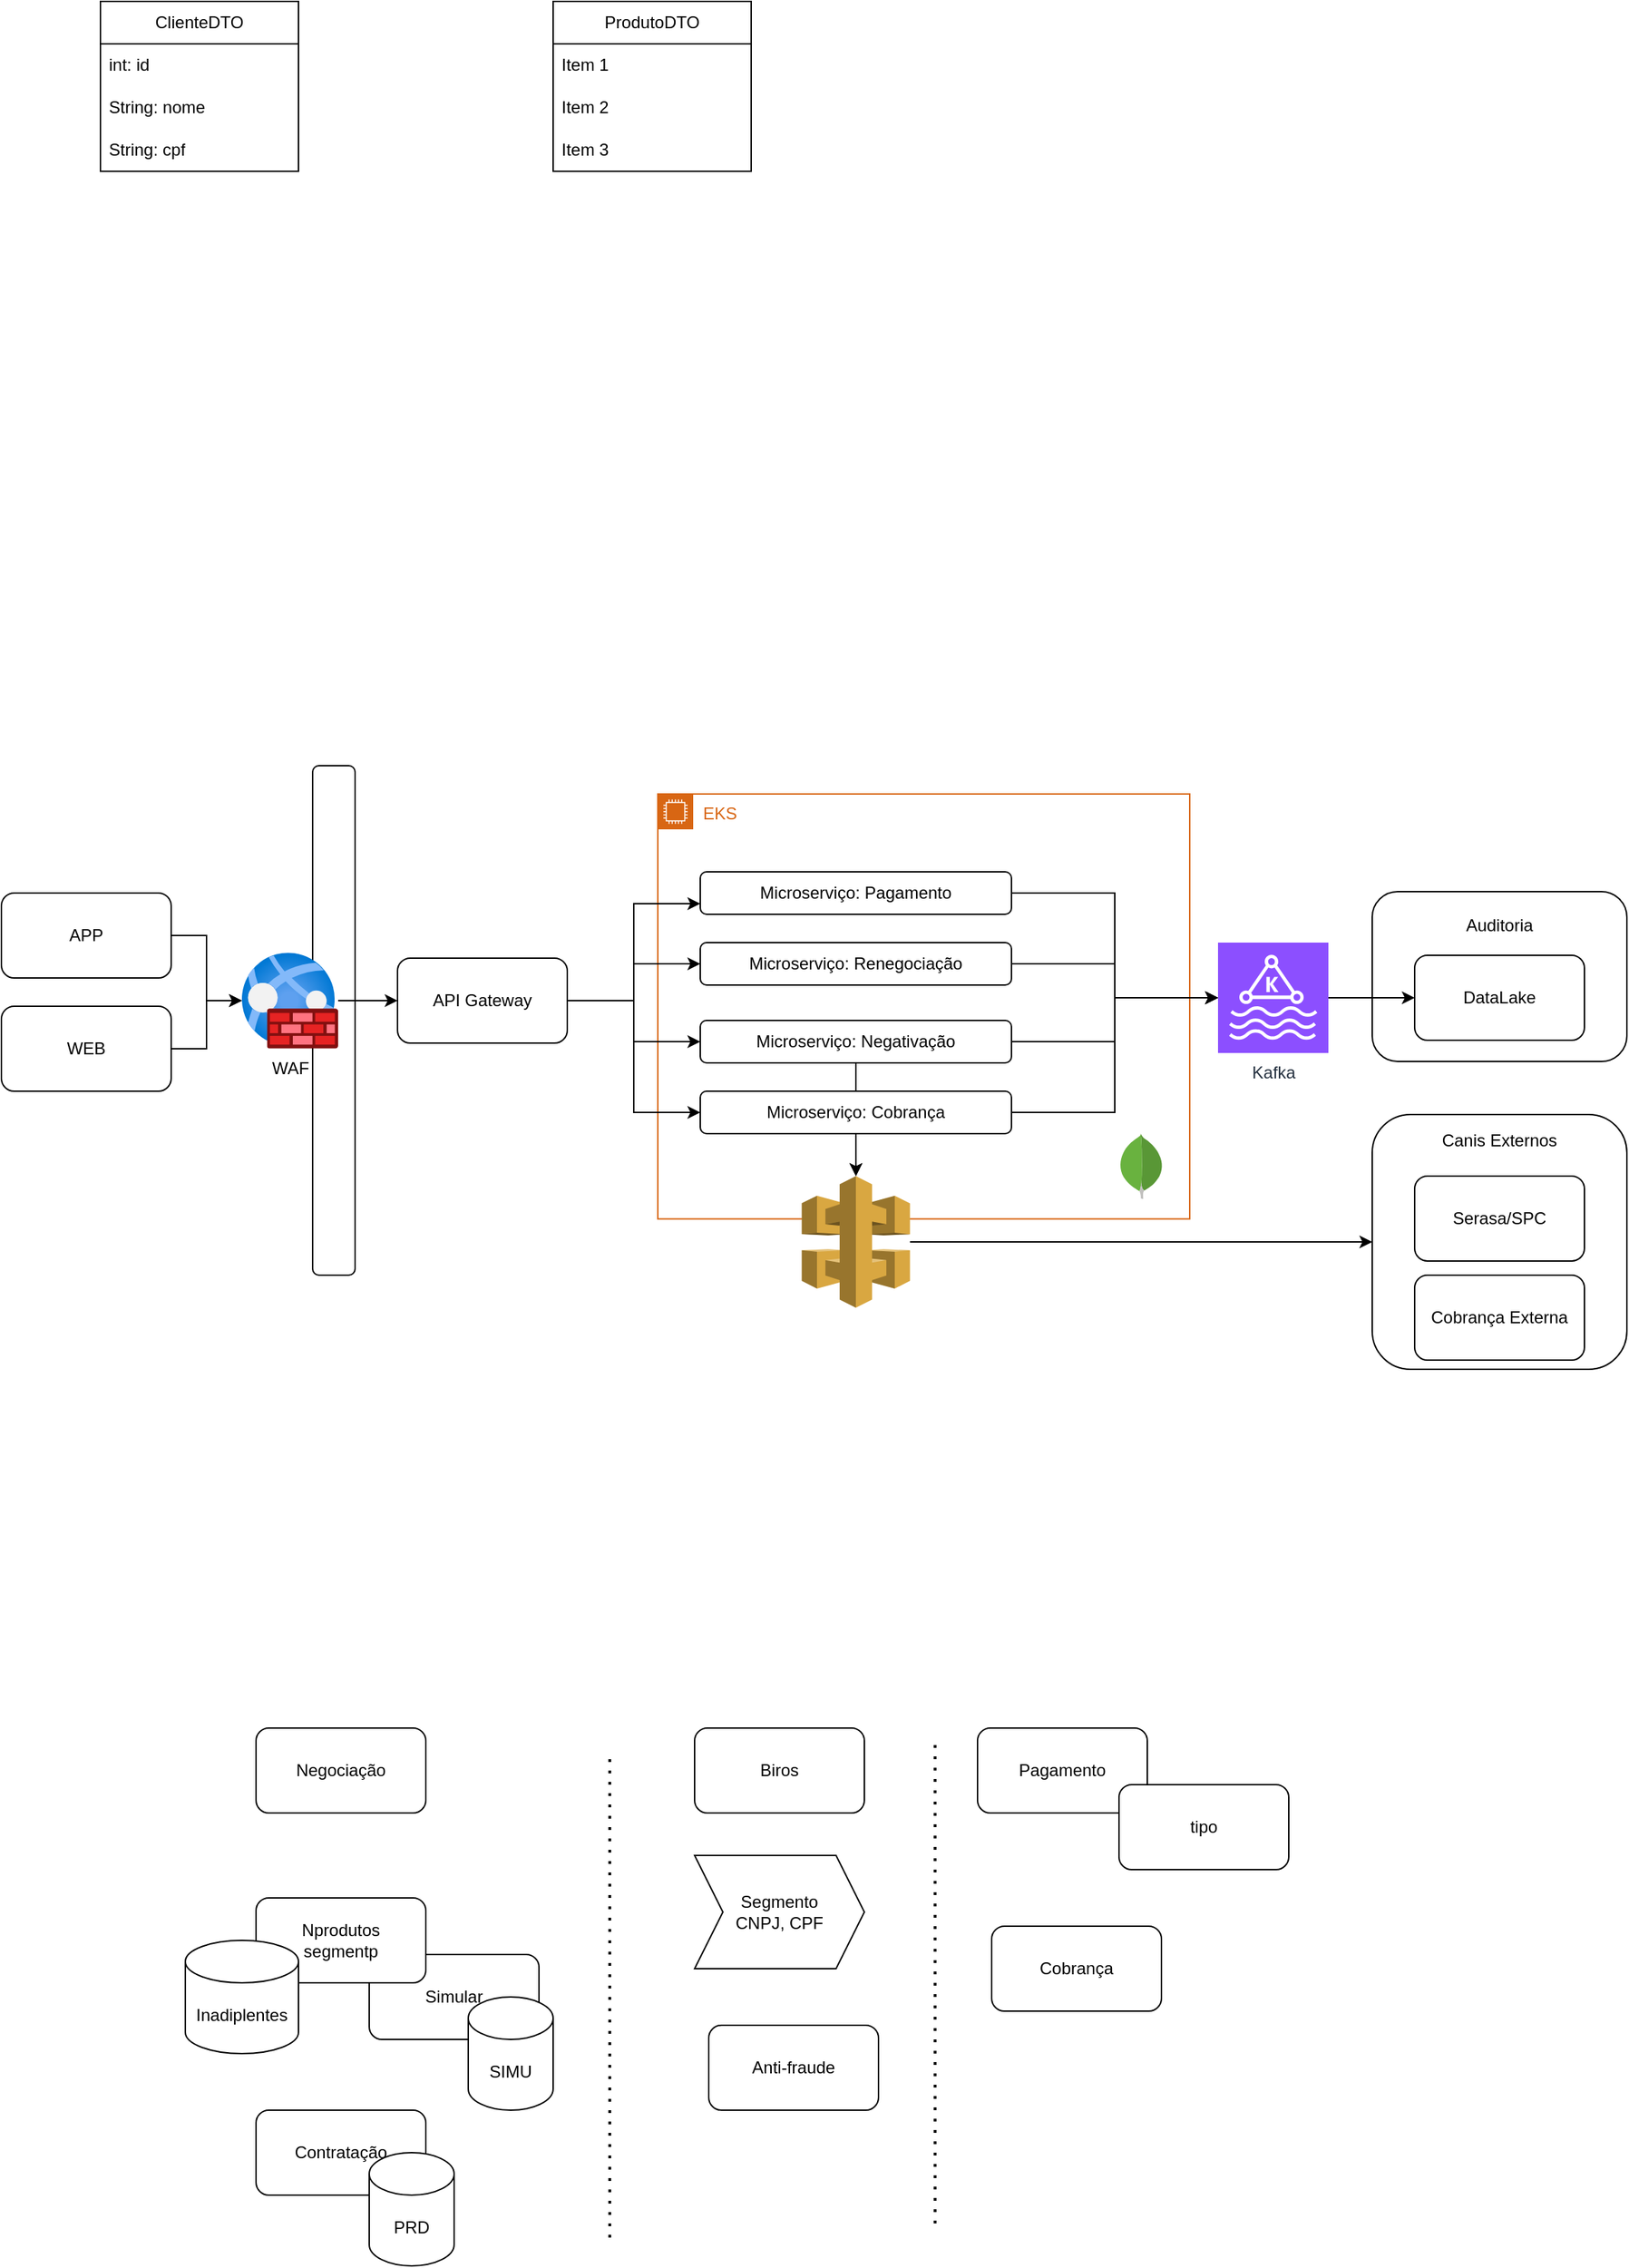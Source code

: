 <mxfile version="22.1.8" type="device">
  <diagram name="Página-1" id="Yy_p17RrvljdkBYsrUBA">
    <mxGraphModel dx="1801" dy="1539" grid="1" gridSize="10" guides="1" tooltips="1" connect="1" arrows="1" fold="1" page="1" pageScale="1" pageWidth="827" pageHeight="1169" math="0" shadow="0">
      <root>
        <mxCell id="0" />
        <mxCell id="1" parent="0" />
        <mxCell id="azIso4Ev8pZvLAATctcU-72" style="edgeStyle=orthogonalEdgeStyle;rounded=0;orthogonalLoop=1;jettySize=auto;html=1;" parent="1" source="azIso4Ev8pZvLAATctcU-36" target="azIso4Ev8pZvLAATctcU-56" edge="1">
          <mxGeometry relative="1" as="geometry" />
        </mxCell>
        <mxCell id="azIso4Ev8pZvLAATctcU-66" value="Auditoria&lt;br&gt;&lt;br&gt;&lt;br&gt;&lt;br&gt;&lt;br&gt;&lt;br&gt;" style="rounded=1;whiteSpace=wrap;html=1;" parent="1" vertex="1">
          <mxGeometry x="459" y="39" width="180" height="120" as="geometry" />
        </mxCell>
        <mxCell id="azIso4Ev8pZvLAATctcU-27" value="EKS&amp;nbsp;" style="points=[[0,0],[0.25,0],[0.5,0],[0.75,0],[1,0],[1,0.25],[1,0.5],[1,0.75],[1,1],[0.75,1],[0.5,1],[0.25,1],[0,1],[0,0.75],[0,0.5],[0,0.25]];outlineConnect=0;gradientColor=none;html=1;whiteSpace=wrap;fontSize=12;fontStyle=0;container=1;pointerEvents=0;collapsible=0;recursiveResize=0;shape=mxgraph.aws4.group;grIcon=mxgraph.aws4.group_ec2_instance_contents;strokeColor=#D86613;fillColor=none;verticalAlign=top;align=left;spacingLeft=30;fontColor=#D86613;dashed=0;" parent="1" vertex="1">
          <mxGeometry x="-46" y="-30" width="376" height="300.2" as="geometry" />
        </mxCell>
        <mxCell id="azIso4Ev8pZvLAATctcU-34" value="Microserviço: Pagamento" style="rounded=1;whiteSpace=wrap;html=1;" parent="azIso4Ev8pZvLAATctcU-27" vertex="1">
          <mxGeometry x="30" y="55" width="220" height="30" as="geometry" />
        </mxCell>
        <mxCell id="azIso4Ev8pZvLAATctcU-36" value="Microserviço: Negativação" style="rounded=1;whiteSpace=wrap;html=1;" parent="azIso4Ev8pZvLAATctcU-27" vertex="1">
          <mxGeometry x="30" y="160" width="220" height="30" as="geometry" />
        </mxCell>
        <mxCell id="azIso4Ev8pZvLAATctcU-35" value="Microserviço: Renegociação" style="rounded=1;whiteSpace=wrap;html=1;" parent="azIso4Ev8pZvLAATctcU-27" vertex="1">
          <mxGeometry x="30" y="105" width="220" height="30" as="geometry" />
        </mxCell>
        <mxCell id="azIso4Ev8pZvLAATctcU-37" value="Microserviço: Cobrança" style="rounded=1;whiteSpace=wrap;html=1;" parent="azIso4Ev8pZvLAATctcU-27" vertex="1">
          <mxGeometry x="30" y="210" width="220" height="30" as="geometry" />
        </mxCell>
        <mxCell id="azIso4Ev8pZvLAATctcU-45" value="Kafka" style="sketch=0;points=[[0,0,0],[0.25,0,0],[0.5,0,0],[0.75,0,0],[1,0,0],[0,1,0],[0.25,1,0],[0.5,1,0],[0.75,1,0],[1,1,0],[0,0.25,0],[0,0.5,0],[0,0.75,0],[1,0.25,0],[1,0.5,0],[1,0.75,0]];outlineConnect=0;fontColor=#232F3E;fillColor=#8C4FFF;strokeColor=#ffffff;dashed=0;verticalLabelPosition=bottom;verticalAlign=top;align=center;html=1;fontSize=12;fontStyle=0;aspect=fixed;shape=mxgraph.aws4.resourceIcon;resIcon=mxgraph.aws4.managed_streaming_for_kafka;" parent="azIso4Ev8pZvLAATctcU-27" vertex="1">
          <mxGeometry x="396" y="105" width="78" height="78" as="geometry" />
        </mxCell>
        <mxCell id="azIso4Ev8pZvLAATctcU-46" style="edgeStyle=orthogonalEdgeStyle;rounded=0;orthogonalLoop=1;jettySize=auto;html=1;entryX=0;entryY=0.5;entryDx=0;entryDy=0;entryPerimeter=0;" parent="azIso4Ev8pZvLAATctcU-27" source="azIso4Ev8pZvLAATctcU-34" target="azIso4Ev8pZvLAATctcU-45" edge="1">
          <mxGeometry relative="1" as="geometry" />
        </mxCell>
        <mxCell id="azIso4Ev8pZvLAATctcU-47" style="edgeStyle=orthogonalEdgeStyle;rounded=0;orthogonalLoop=1;jettySize=auto;html=1;" parent="azIso4Ev8pZvLAATctcU-27" source="azIso4Ev8pZvLAATctcU-35" target="azIso4Ev8pZvLAATctcU-45" edge="1">
          <mxGeometry relative="1" as="geometry" />
        </mxCell>
        <mxCell id="azIso4Ev8pZvLAATctcU-48" style="edgeStyle=orthogonalEdgeStyle;rounded=0;orthogonalLoop=1;jettySize=auto;html=1;" parent="azIso4Ev8pZvLAATctcU-27" source="azIso4Ev8pZvLAATctcU-36" target="azIso4Ev8pZvLAATctcU-45" edge="1">
          <mxGeometry relative="1" as="geometry">
            <mxPoint x="376" y="120" as="targetPoint" />
          </mxGeometry>
        </mxCell>
        <mxCell id="azIso4Ev8pZvLAATctcU-49" style="edgeStyle=orthogonalEdgeStyle;rounded=0;orthogonalLoop=1;jettySize=auto;html=1;entryX=0;entryY=0.5;entryDx=0;entryDy=0;entryPerimeter=0;" parent="azIso4Ev8pZvLAATctcU-27" source="azIso4Ev8pZvLAATctcU-37" target="azIso4Ev8pZvLAATctcU-45" edge="1">
          <mxGeometry relative="1" as="geometry">
            <mxPoint x="475" y="180" as="targetPoint" />
          </mxGeometry>
        </mxCell>
        <mxCell id="azIso4Ev8pZvLAATctcU-73" value="" style="dashed=0;outlineConnect=0;html=1;align=center;labelPosition=center;verticalLabelPosition=bottom;verticalAlign=top;shape=mxgraph.weblogos.mongodb" parent="azIso4Ev8pZvLAATctcU-27" vertex="1">
          <mxGeometry x="326" y="240" width="31.6" height="46.2" as="geometry" />
        </mxCell>
        <mxCell id="azIso4Ev8pZvLAATctcU-1" value="Simular" style="rounded=1;whiteSpace=wrap;html=1;" parent="1" vertex="1">
          <mxGeometry x="-250" y="790" width="120" height="60" as="geometry" />
        </mxCell>
        <mxCell id="azIso4Ev8pZvLAATctcU-2" value="Biros" style="rounded=1;whiteSpace=wrap;html=1;" parent="1" vertex="1">
          <mxGeometry x="-20" y="630" width="120" height="60" as="geometry" />
        </mxCell>
        <mxCell id="azIso4Ev8pZvLAATctcU-3" value="SIMU" style="shape=cylinder3;whiteSpace=wrap;html=1;boundedLbl=1;backgroundOutline=1;size=15;" parent="1" vertex="1">
          <mxGeometry x="-180" y="820" width="60" height="80" as="geometry" />
        </mxCell>
        <mxCell id="azIso4Ev8pZvLAATctcU-5" value="Nprodutos&lt;br&gt;segmentp" style="rounded=1;whiteSpace=wrap;html=1;" parent="1" vertex="1">
          <mxGeometry x="-330" y="750" width="120" height="60" as="geometry" />
        </mxCell>
        <mxCell id="azIso4Ev8pZvLAATctcU-7" value="Pagamento" style="rounded=1;whiteSpace=wrap;html=1;" parent="1" vertex="1">
          <mxGeometry x="180" y="630" width="120" height="60" as="geometry" />
        </mxCell>
        <mxCell id="azIso4Ev8pZvLAATctcU-8" value="Negociação" style="rounded=1;whiteSpace=wrap;html=1;" parent="1" vertex="1">
          <mxGeometry x="-330" y="630" width="120" height="60" as="geometry" />
        </mxCell>
        <mxCell id="azIso4Ev8pZvLAATctcU-9" value="Contratação" style="rounded=1;whiteSpace=wrap;html=1;" parent="1" vertex="1">
          <mxGeometry x="-330" y="900" width="120" height="60" as="geometry" />
        </mxCell>
        <mxCell id="azIso4Ev8pZvLAATctcU-4" value="PRD" style="shape=cylinder3;whiteSpace=wrap;html=1;boundedLbl=1;backgroundOutline=1;size=15;" parent="1" vertex="1">
          <mxGeometry x="-250" y="930" width="60" height="80" as="geometry" />
        </mxCell>
        <mxCell id="azIso4Ev8pZvLAATctcU-10" value="tipo" style="rounded=1;whiteSpace=wrap;html=1;" parent="1" vertex="1">
          <mxGeometry x="280" y="670" width="120" height="60" as="geometry" />
        </mxCell>
        <mxCell id="azIso4Ev8pZvLAATctcU-11" value="Cobrança" style="rounded=1;whiteSpace=wrap;html=1;" parent="1" vertex="1">
          <mxGeometry x="190" y="770" width="120" height="60" as="geometry" />
        </mxCell>
        <mxCell id="azIso4Ev8pZvLAATctcU-12" value="Inadiplentes" style="shape=cylinder3;whiteSpace=wrap;html=1;boundedLbl=1;backgroundOutline=1;size=15;" parent="1" vertex="1">
          <mxGeometry x="-380" y="780" width="80" height="80" as="geometry" />
        </mxCell>
        <mxCell id="azIso4Ev8pZvLAATctcU-13" value="" style="endArrow=none;dashed=1;html=1;dashPattern=1 3;strokeWidth=2;rounded=0;" parent="1" edge="1">
          <mxGeometry width="50" height="50" relative="1" as="geometry">
            <mxPoint x="-80" y="990" as="sourcePoint" />
            <mxPoint x="-80" y="650" as="targetPoint" />
          </mxGeometry>
        </mxCell>
        <mxCell id="azIso4Ev8pZvLAATctcU-14" value="" style="endArrow=none;dashed=1;html=1;dashPattern=1 3;strokeWidth=2;rounded=0;" parent="1" edge="1">
          <mxGeometry width="50" height="50" relative="1" as="geometry">
            <mxPoint x="150" y="980" as="sourcePoint" />
            <mxPoint x="150" y="640" as="targetPoint" />
          </mxGeometry>
        </mxCell>
        <mxCell id="azIso4Ev8pZvLAATctcU-15" value="Segmento&lt;br&gt;CNPJ, CPF" style="shape=step;perimeter=stepPerimeter;whiteSpace=wrap;html=1;fixedSize=1;" parent="1" vertex="1">
          <mxGeometry x="-20" y="720" width="120" height="80" as="geometry" />
        </mxCell>
        <mxCell id="azIso4Ev8pZvLAATctcU-16" value="Anti-fraude" style="rounded=1;whiteSpace=wrap;html=1;" parent="1" vertex="1">
          <mxGeometry x="-10" y="840" width="120" height="60" as="geometry" />
        </mxCell>
        <mxCell id="azIso4Ev8pZvLAATctcU-17" value="DataLake" style="rounded=1;whiteSpace=wrap;html=1;" parent="1" vertex="1">
          <mxGeometry x="489" y="84" width="120" height="60" as="geometry" />
        </mxCell>
        <mxCell id="azIso4Ev8pZvLAATctcU-23" style="edgeStyle=orthogonalEdgeStyle;rounded=0;orthogonalLoop=1;jettySize=auto;html=1;" parent="1" source="azIso4Ev8pZvLAATctcU-18" target="azIso4Ev8pZvLAATctcU-21" edge="1">
          <mxGeometry relative="1" as="geometry" />
        </mxCell>
        <mxCell id="azIso4Ev8pZvLAATctcU-18" value="APP" style="rounded=1;whiteSpace=wrap;html=1;" parent="1" vertex="1">
          <mxGeometry x="-510" y="40" width="120" height="60" as="geometry" />
        </mxCell>
        <mxCell id="azIso4Ev8pZvLAATctcU-24" style="edgeStyle=orthogonalEdgeStyle;rounded=0;orthogonalLoop=1;jettySize=auto;html=1;" parent="1" source="azIso4Ev8pZvLAATctcU-19" target="azIso4Ev8pZvLAATctcU-21" edge="1">
          <mxGeometry relative="1" as="geometry" />
        </mxCell>
        <mxCell id="azIso4Ev8pZvLAATctcU-19" value="WEB" style="rounded=1;whiteSpace=wrap;html=1;" parent="1" vertex="1">
          <mxGeometry x="-510" y="120" width="120" height="60" as="geometry" />
        </mxCell>
        <mxCell id="azIso4Ev8pZvLAATctcU-20" value="" style="rounded=1;whiteSpace=wrap;html=1;" parent="1" vertex="1">
          <mxGeometry x="-290" y="-50" width="30" height="360" as="geometry" />
        </mxCell>
        <mxCell id="azIso4Ev8pZvLAATctcU-26" style="edgeStyle=orthogonalEdgeStyle;rounded=0;orthogonalLoop=1;jettySize=auto;html=1;" parent="1" source="azIso4Ev8pZvLAATctcU-21" target="azIso4Ev8pZvLAATctcU-25" edge="1">
          <mxGeometry relative="1" as="geometry" />
        </mxCell>
        <mxCell id="azIso4Ev8pZvLAATctcU-21" value="WAF" style="image;aspect=fixed;html=1;points=[];align=center;fontSize=12;image=img/lib/azure2/networking/Web_Application_Firewall_Policies_WAF.svg;" parent="1" vertex="1">
          <mxGeometry x="-340" y="82" width="68" height="68" as="geometry" />
        </mxCell>
        <mxCell id="azIso4Ev8pZvLAATctcU-38" style="edgeStyle=orthogonalEdgeStyle;rounded=0;orthogonalLoop=1;jettySize=auto;html=1;entryX=0;entryY=0.75;entryDx=0;entryDy=0;" parent="1" source="azIso4Ev8pZvLAATctcU-25" target="azIso4Ev8pZvLAATctcU-34" edge="1">
          <mxGeometry relative="1" as="geometry" />
        </mxCell>
        <mxCell id="azIso4Ev8pZvLAATctcU-39" style="edgeStyle=orthogonalEdgeStyle;rounded=0;orthogonalLoop=1;jettySize=auto;html=1;entryX=0;entryY=0.5;entryDx=0;entryDy=0;" parent="1" source="azIso4Ev8pZvLAATctcU-25" target="azIso4Ev8pZvLAATctcU-35" edge="1">
          <mxGeometry relative="1" as="geometry" />
        </mxCell>
        <mxCell id="azIso4Ev8pZvLAATctcU-40" style="edgeStyle=orthogonalEdgeStyle;rounded=0;orthogonalLoop=1;jettySize=auto;html=1;entryX=0;entryY=0.5;entryDx=0;entryDy=0;" parent="1" source="azIso4Ev8pZvLAATctcU-25" target="azIso4Ev8pZvLAATctcU-36" edge="1">
          <mxGeometry relative="1" as="geometry" />
        </mxCell>
        <mxCell id="azIso4Ev8pZvLAATctcU-41" style="edgeStyle=orthogonalEdgeStyle;rounded=0;orthogonalLoop=1;jettySize=auto;html=1;entryX=0;entryY=0.5;entryDx=0;entryDy=0;" parent="1" source="azIso4Ev8pZvLAATctcU-25" target="azIso4Ev8pZvLAATctcU-37" edge="1">
          <mxGeometry relative="1" as="geometry" />
        </mxCell>
        <mxCell id="azIso4Ev8pZvLAATctcU-25" value="API Gateway" style="rounded=1;whiteSpace=wrap;html=1;" parent="1" vertex="1">
          <mxGeometry x="-230" y="86" width="120" height="60" as="geometry" />
        </mxCell>
        <mxCell id="azIso4Ev8pZvLAATctcU-51" style="edgeStyle=orthogonalEdgeStyle;rounded=0;orthogonalLoop=1;jettySize=auto;html=1;" parent="1" source="azIso4Ev8pZvLAATctcU-45" target="azIso4Ev8pZvLAATctcU-17" edge="1">
          <mxGeometry relative="1" as="geometry" />
        </mxCell>
        <mxCell id="azIso4Ev8pZvLAATctcU-59" value="Canis Externos&lt;br&gt;&lt;br&gt;&lt;br&gt;&lt;br&gt;&lt;br&gt;&lt;br&gt;&lt;br&gt;&lt;br&gt;&lt;br&gt;&lt;br&gt;&lt;br&gt;" style="rounded=1;whiteSpace=wrap;html=1;" parent="1" vertex="1">
          <mxGeometry x="459" y="196.5" width="180" height="180" as="geometry" />
        </mxCell>
        <mxCell id="azIso4Ev8pZvLAATctcU-60" value="Serasa/SPC" style="rounded=1;whiteSpace=wrap;html=1;" parent="1" vertex="1">
          <mxGeometry x="489" y="240" width="120" height="60" as="geometry" />
        </mxCell>
        <mxCell id="azIso4Ev8pZvLAATctcU-61" value="Cobrança Externa" style="rounded=1;whiteSpace=wrap;html=1;" parent="1" vertex="1">
          <mxGeometry x="489" y="310" width="120" height="60" as="geometry" />
        </mxCell>
        <mxCell id="azIso4Ev8pZvLAATctcU-65" style="edgeStyle=orthogonalEdgeStyle;rounded=0;orthogonalLoop=1;jettySize=auto;html=1;" parent="1" source="azIso4Ev8pZvLAATctcU-56" target="azIso4Ev8pZvLAATctcU-59" edge="1">
          <mxGeometry relative="1" as="geometry" />
        </mxCell>
        <mxCell id="azIso4Ev8pZvLAATctcU-56" value="" style="outlineConnect=0;dashed=0;verticalLabelPosition=bottom;verticalAlign=top;align=center;html=1;shape=mxgraph.aws3.api_gateway;fillColor=#D9A741;gradientColor=none;" parent="1" vertex="1">
          <mxGeometry x="55.75" y="240" width="76.5" height="93" as="geometry" />
        </mxCell>
        <mxCell id="azIso4Ev8pZvLAATctcU-69" style="edgeStyle=orthogonalEdgeStyle;rounded=0;orthogonalLoop=1;jettySize=auto;html=1;" parent="1" source="azIso4Ev8pZvLAATctcU-37" target="azIso4Ev8pZvLAATctcU-56" edge="1">
          <mxGeometry relative="1" as="geometry" />
        </mxCell>
        <mxCell id="1lre5dJsdk_Za3JDz3z_-7" value="ClienteDTO" style="swimlane;fontStyle=0;childLayout=stackLayout;horizontal=1;startSize=30;horizontalStack=0;resizeParent=1;resizeParentMax=0;resizeLast=0;collapsible=1;marginBottom=0;whiteSpace=wrap;html=1;" vertex="1" parent="1">
          <mxGeometry x="-440" y="-590" width="140" height="120" as="geometry" />
        </mxCell>
        <mxCell id="1lre5dJsdk_Za3JDz3z_-8" value="int: id" style="text;strokeColor=none;fillColor=none;align=left;verticalAlign=middle;spacingLeft=4;spacingRight=4;overflow=hidden;points=[[0,0.5],[1,0.5]];portConstraint=eastwest;rotatable=0;whiteSpace=wrap;html=1;" vertex="1" parent="1lre5dJsdk_Za3JDz3z_-7">
          <mxGeometry y="30" width="140" height="30" as="geometry" />
        </mxCell>
        <mxCell id="1lre5dJsdk_Za3JDz3z_-9" value="String: nome" style="text;strokeColor=none;fillColor=none;align=left;verticalAlign=middle;spacingLeft=4;spacingRight=4;overflow=hidden;points=[[0,0.5],[1,0.5]];portConstraint=eastwest;rotatable=0;whiteSpace=wrap;html=1;" vertex="1" parent="1lre5dJsdk_Za3JDz3z_-7">
          <mxGeometry y="60" width="140" height="30" as="geometry" />
        </mxCell>
        <mxCell id="1lre5dJsdk_Za3JDz3z_-10" value="String: cpf" style="text;strokeColor=none;fillColor=none;align=left;verticalAlign=middle;spacingLeft=4;spacingRight=4;overflow=hidden;points=[[0,0.5],[1,0.5]];portConstraint=eastwest;rotatable=0;whiteSpace=wrap;html=1;" vertex="1" parent="1lre5dJsdk_Za3JDz3z_-7">
          <mxGeometry y="90" width="140" height="30" as="geometry" />
        </mxCell>
        <mxCell id="1lre5dJsdk_Za3JDz3z_-11" value="ProdutoDTO" style="swimlane;fontStyle=0;childLayout=stackLayout;horizontal=1;startSize=30;horizontalStack=0;resizeParent=1;resizeParentMax=0;resizeLast=0;collapsible=1;marginBottom=0;whiteSpace=wrap;html=1;" vertex="1" parent="1">
          <mxGeometry x="-120" y="-590" width="140" height="120" as="geometry" />
        </mxCell>
        <mxCell id="1lre5dJsdk_Za3JDz3z_-12" value="Item 1" style="text;strokeColor=none;fillColor=none;align=left;verticalAlign=middle;spacingLeft=4;spacingRight=4;overflow=hidden;points=[[0,0.5],[1,0.5]];portConstraint=eastwest;rotatable=0;whiteSpace=wrap;html=1;" vertex="1" parent="1lre5dJsdk_Za3JDz3z_-11">
          <mxGeometry y="30" width="140" height="30" as="geometry" />
        </mxCell>
        <mxCell id="1lre5dJsdk_Za3JDz3z_-13" value="Item 2" style="text;strokeColor=none;fillColor=none;align=left;verticalAlign=middle;spacingLeft=4;spacingRight=4;overflow=hidden;points=[[0,0.5],[1,0.5]];portConstraint=eastwest;rotatable=0;whiteSpace=wrap;html=1;" vertex="1" parent="1lre5dJsdk_Za3JDz3z_-11">
          <mxGeometry y="60" width="140" height="30" as="geometry" />
        </mxCell>
        <mxCell id="1lre5dJsdk_Za3JDz3z_-14" value="Item 3" style="text;strokeColor=none;fillColor=none;align=left;verticalAlign=middle;spacingLeft=4;spacingRight=4;overflow=hidden;points=[[0,0.5],[1,0.5]];portConstraint=eastwest;rotatable=0;whiteSpace=wrap;html=1;" vertex="1" parent="1lre5dJsdk_Za3JDz3z_-11">
          <mxGeometry y="90" width="140" height="30" as="geometry" />
        </mxCell>
      </root>
    </mxGraphModel>
  </diagram>
</mxfile>
